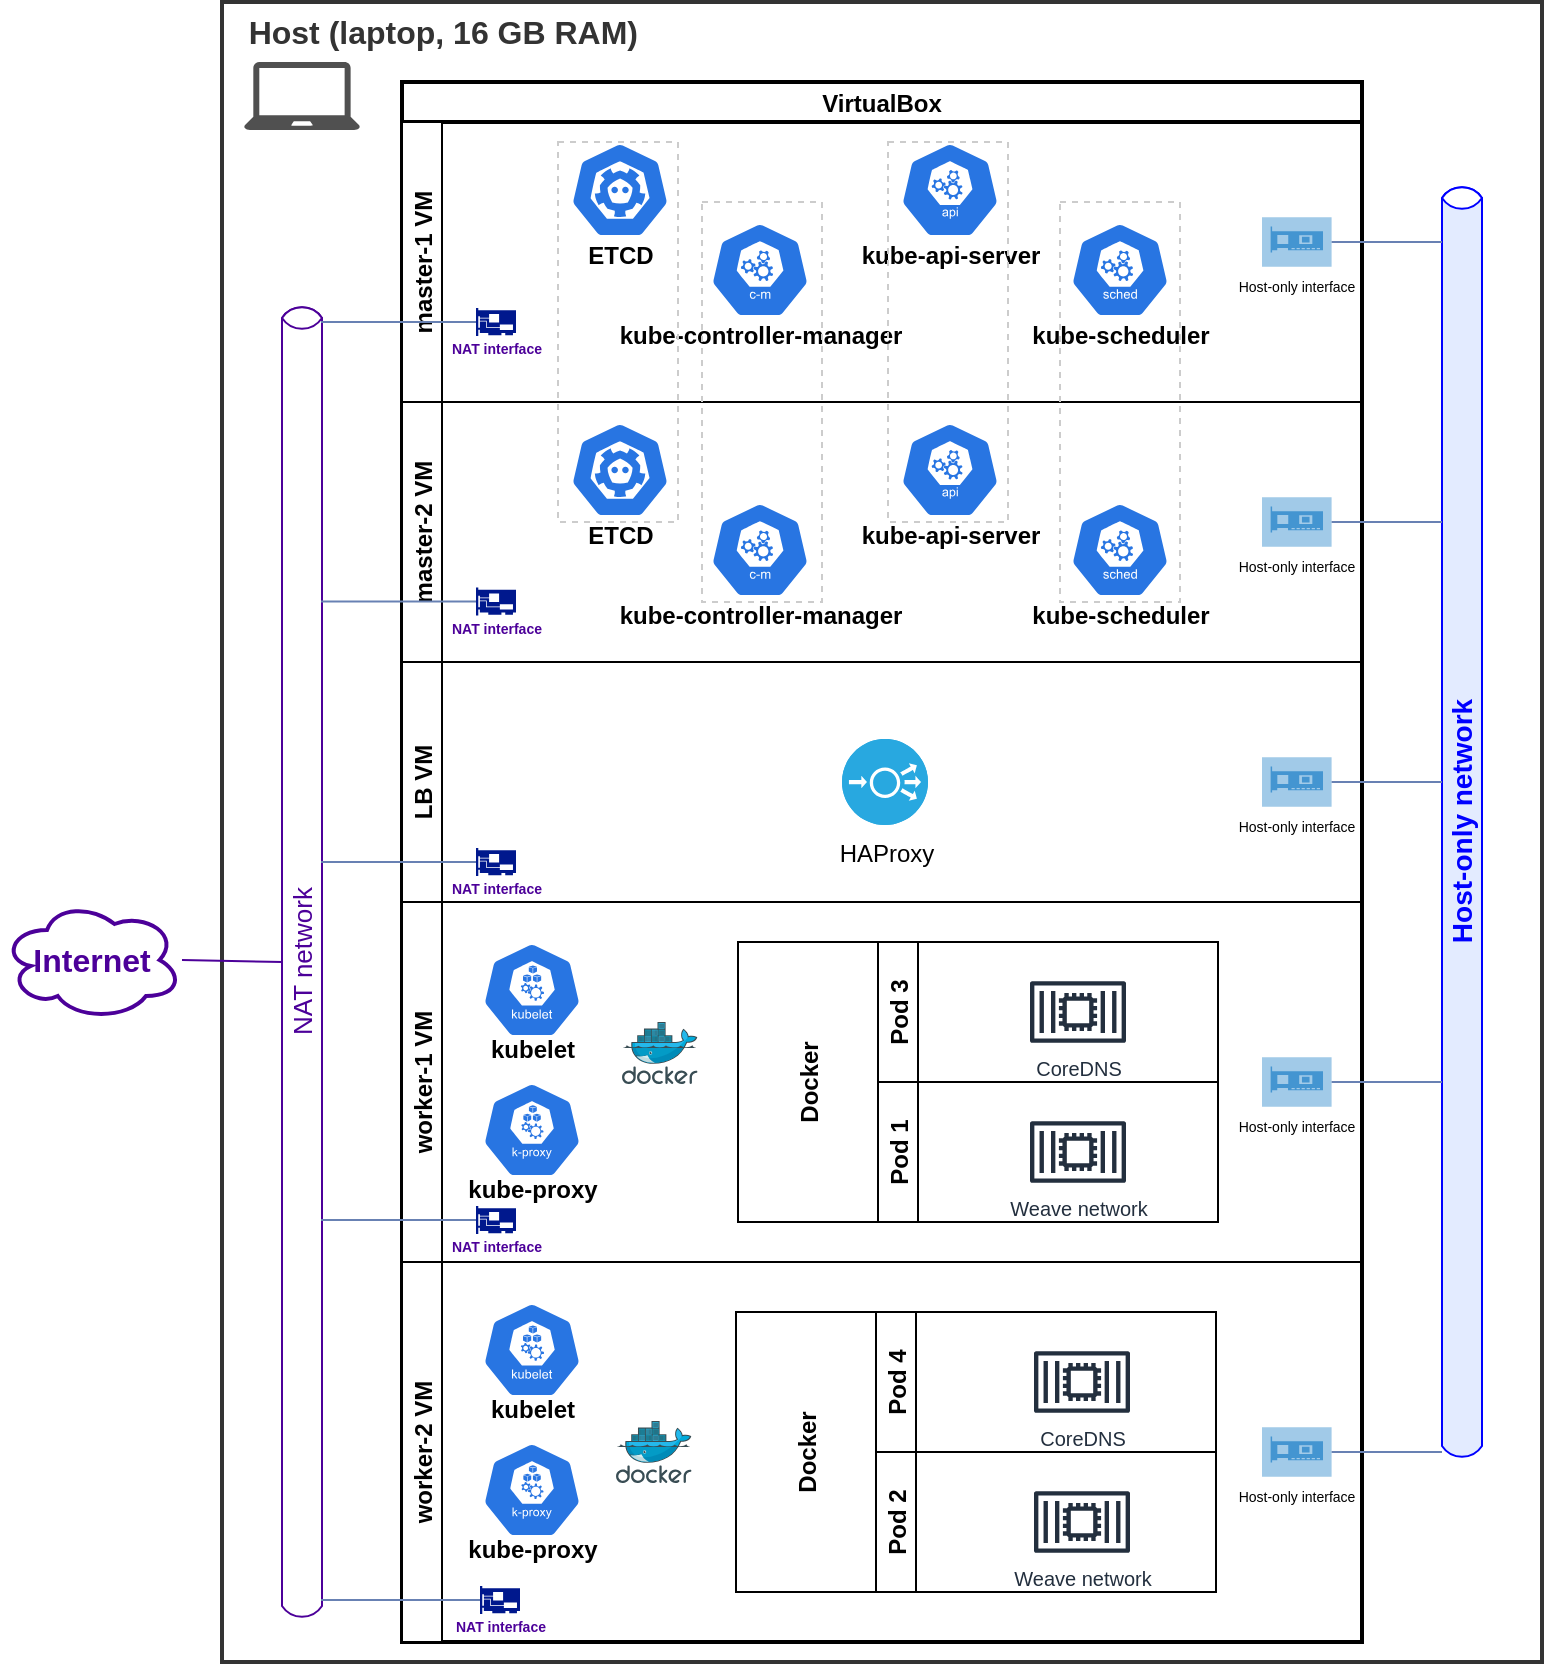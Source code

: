 <mxfile version="16.1.2" type="device"><diagram name="Page-1" id="197159a0-c6a4-9194-75a8-e4174976684c"><mxGraphModel dx="1017" dy="827" grid="1" gridSize="10" guides="1" tooltips="1" connect="1" arrows="1" fold="1" page="1" pageScale="1.5" pageWidth="1169" pageHeight="826" background="none" math="0" shadow="0"><root><mxCell id="0" style=";html=1;"/><mxCell id="1" style=";html=1;" parent="0"/><mxCell id="S9pkElAyrWZuwY0q7Xkp-105" value="Host (laptop, 16 GB RAM)" style="rounded=0;whiteSpace=wrap;html=1;fontSize=16;fontColor=#333333;strokeColor=#333333;strokeWidth=2;fillColor=#FFFFFF;spacingTop=-800;spacing=-208;labelPosition=left;verticalLabelPosition=middle;align=right;verticalAlign=middle;fontStyle=1" parent="1" vertex="1"><mxGeometry x="170" y="630" width="660" height="830" as="geometry"/></mxCell><mxCell id="S9pkElAyrWZuwY0q7Xkp-11" value="VirtualBox" style="swimlane;childLayout=stackLayout;resizeParent=1;resizeParentMax=0;horizontal=1;startSize=20;horizontalStack=0;spacingTop=0;spacing=0;strokeWidth=2;" parent="1" vertex="1"><mxGeometry x="260" y="670" width="480" height="780" as="geometry"/></mxCell><mxCell id="S9pkElAyrWZuwY0q7Xkp-12" value="master-1 VM" style="swimlane;startSize=20;horizontal=0;" parent="S9pkElAyrWZuwY0q7Xkp-11" vertex="1"><mxGeometry y="20" width="480" height="140" as="geometry"/></mxCell><mxCell id="S9pkElAyrWZuwY0q7Xkp-25" value="kube-scheduler" style="sketch=0;html=1;dashed=0;whitespace=wrap;fillColor=#2875E2;strokeColor=#ffffff;points=[[0.005,0.63,0],[0.1,0.2,0],[0.9,0.2,0],[0.5,0,0],[0.995,0.63,0],[0.72,0.99,0],[0.5,1,0],[0.28,0.99,0]];shape=mxgraph.kubernetes.icon;prIcon=sched;spacingTop=65;fontStyle=1" parent="S9pkElAyrWZuwY0q7Xkp-12" vertex="1"><mxGeometry x="334" y="50" width="50" height="48" as="geometry"/></mxCell><mxCell id="S9pkElAyrWZuwY0q7Xkp-8" value="Host-only interface" style="pointerEvents=1;shadow=0;dashed=0;html=1;strokeColor=none;fillColor=#4495D1;labelPosition=center;verticalLabelPosition=bottom;verticalAlign=top;align=center;outlineConnect=0;shape=mxgraph.veeam.2d.vnic;fontSize=7;" parent="S9pkElAyrWZuwY0q7Xkp-12" vertex="1"><mxGeometry x="430" y="47.6" width="34.8" height="24.8" as="geometry"/></mxCell><mxCell id="S9pkElAyrWZuwY0q7Xkp-78" value="ETCD" style="sketch=0;html=1;dashed=0;whitespace=wrap;fillColor=#2875E2;strokeColor=#ffffff;points=[[0.005,0.63,0],[0.1,0.2,0],[0.9,0.2,0],[0.5,0,0],[0.995,0.63,0],[0.72,0.99,0],[0.5,1,0],[0.28,0.99,0]];shape=mxgraph.kubernetes.icon;prIcon=etcd;spacingTop=65;fontStyle=1" parent="S9pkElAyrWZuwY0q7Xkp-12" vertex="1"><mxGeometry x="84" y="10" width="50" height="48" as="geometry"/></mxCell><mxCell id="S9pkElAyrWZuwY0q7Xkp-79" value="kube-controller-manager" style="sketch=0;html=1;dashed=0;whitespace=wrap;fillColor=#2875E2;strokeColor=#ffffff;points=[[0.005,0.63,0],[0.1,0.2,0],[0.9,0.2,0],[0.5,0,0],[0.995,0.63,0],[0.72,0.99,0],[0.5,1,0],[0.28,0.99,0]];shape=mxgraph.kubernetes.icon;prIcon=c_m;spacingTop=65;fontStyle=1" parent="S9pkElAyrWZuwY0q7Xkp-12" vertex="1"><mxGeometry x="154" y="50" width="50" height="48" as="geometry"/></mxCell><mxCell id="S9pkElAyrWZuwY0q7Xkp-80" value="kube-api-server" style="sketch=0;html=1;dashed=0;whitespace=wrap;fillColor=#2875E2;strokeColor=#ffffff;points=[[0.005,0.63,0],[0.1,0.2,0],[0.9,0.2,0],[0.5,0,0],[0.995,0.63,0],[0.72,0.99,0],[0.5,1,0],[0.28,0.99,0]];shape=mxgraph.kubernetes.icon;prIcon=api;spacingTop=65;fontStyle=1" parent="S9pkElAyrWZuwY0q7Xkp-12" vertex="1"><mxGeometry x="249" y="10" width="50" height="48" as="geometry"/></mxCell><mxCell id="S9pkElAyrWZuwY0q7Xkp-92" value="&lt;font style=&quot;font-size: 7px&quot; color=&quot;#4c0099&quot;&gt;NAT interface&lt;/font&gt;" style="sketch=0;aspect=fixed;pointerEvents=1;shadow=0;dashed=0;html=1;strokeColor=none;labelPosition=center;verticalLabelPosition=bottom;verticalAlign=top;align=center;fillColor=#00188D;shape=mxgraph.mscae.enterprise.network_card;fontSize=12;fontColor=#CCCCCC;spacingTop=-9;fontStyle=1" parent="S9pkElAyrWZuwY0q7Xkp-12" vertex="1"><mxGeometry x="37" y="93" width="20" height="14" as="geometry"/></mxCell><mxCell id="S9pkElAyrWZuwY0q7Xkp-108" value="" style="rounded=0;whiteSpace=wrap;html=1;fontSize=16;fontColor=#333333;strokeColor=#CCCCCC;strokeWidth=1;fillColor=none;dashed=1;" parent="S9pkElAyrWZuwY0q7Xkp-12" vertex="1"><mxGeometry x="78" y="10" width="60" height="190" as="geometry"/></mxCell><mxCell id="S9pkElAyrWZuwY0q7Xkp-13" value="master-2 VM" style="swimlane;startSize=20;horizontal=0;" parent="S9pkElAyrWZuwY0q7Xkp-11" vertex="1"><mxGeometry y="160" width="480" height="130" as="geometry"/></mxCell><mxCell id="S9pkElAyrWZuwY0q7Xkp-26" value="kube-api-server" style="sketch=0;html=1;dashed=0;whitespace=wrap;fillColor=#2875E2;strokeColor=#ffffff;points=[[0.005,0.63,0],[0.1,0.2,0],[0.9,0.2,0],[0.5,0,0],[0.995,0.63,0],[0.72,0.99,0],[0.5,1,0],[0.28,0.99,0]];shape=mxgraph.kubernetes.icon;prIcon=api;spacingTop=65;fontStyle=1" parent="S9pkElAyrWZuwY0q7Xkp-13" vertex="1"><mxGeometry x="249" y="10" width="50" height="48" as="geometry"/></mxCell><mxCell id="S9pkElAyrWZuwY0q7Xkp-24" value="kube-controller-manager" style="sketch=0;html=1;dashed=0;whitespace=wrap;fillColor=#2875E2;strokeColor=#ffffff;points=[[0.005,0.63,0],[0.1,0.2,0],[0.9,0.2,0],[0.5,0,0],[0.995,0.63,0],[0.72,0.99,0],[0.5,1,0],[0.28,0.99,0]];shape=mxgraph.kubernetes.icon;prIcon=c_m;spacingTop=65;fontStyle=1" parent="S9pkElAyrWZuwY0q7Xkp-13" vertex="1"><mxGeometry x="154" y="50" width="50" height="48" as="geometry"/></mxCell><mxCell id="S9pkElAyrWZuwY0q7Xkp-23" value="ETCD" style="sketch=0;html=1;dashed=0;whitespace=wrap;fillColor=#2875E2;strokeColor=#ffffff;points=[[0.005,0.63,0],[0.1,0.2,0],[0.9,0.2,0],[0.5,0,0],[0.995,0.63,0],[0.72,0.99,0],[0.5,1,0],[0.28,0.99,0]];shape=mxgraph.kubernetes.icon;prIcon=etcd;spacingTop=65;fontStyle=1" parent="S9pkElAyrWZuwY0q7Xkp-13" vertex="1"><mxGeometry x="84" y="10" width="50" height="48" as="geometry"/></mxCell><mxCell id="S9pkElAyrWZuwY0q7Xkp-4" value="kube-scheduler" style="sketch=0;html=1;dashed=0;whitespace=wrap;fillColor=#2875E2;strokeColor=#ffffff;points=[[0.005,0.63,0],[0.1,0.2,0],[0.9,0.2,0],[0.5,0,0],[0.995,0.63,0],[0.72,0.99,0],[0.5,1,0],[0.28,0.99,0]];shape=mxgraph.kubernetes.icon;prIcon=sched;spacingTop=65;fontStyle=1" parent="S9pkElAyrWZuwY0q7Xkp-13" vertex="1"><mxGeometry x="334" y="50" width="50" height="48" as="geometry"/></mxCell><mxCell id="S9pkElAyrWZuwY0q7Xkp-42" value="Host-only interface" style="pointerEvents=1;shadow=0;dashed=0;html=1;strokeColor=none;fillColor=#4495D1;labelPosition=center;verticalLabelPosition=bottom;verticalAlign=top;align=center;outlineConnect=0;shape=mxgraph.veeam.2d.vnic;fontSize=7;" parent="S9pkElAyrWZuwY0q7Xkp-13" vertex="1"><mxGeometry x="430" y="47.6" width="34.8" height="24.8" as="geometry"/></mxCell><mxCell id="S9pkElAyrWZuwY0q7Xkp-77" value="&lt;span style=&quot;color: rgb(76 , 0 , 153) ; font-size: 7px&quot;&gt;NAT interface&lt;/span&gt;" style="sketch=0;aspect=fixed;pointerEvents=1;shadow=0;dashed=0;html=1;strokeColor=none;labelPosition=center;verticalLabelPosition=bottom;verticalAlign=top;align=center;fillColor=#00188D;shape=mxgraph.mscae.enterprise.network_card;fontSize=12;fontColor=#CCCCCC;spacingTop=-9;fontStyle=1" parent="S9pkElAyrWZuwY0q7Xkp-13" vertex="1"><mxGeometry x="37" y="92.8" width="20" height="14" as="geometry"/></mxCell><mxCell id="S9pkElAyrWZuwY0q7Xkp-14" value="LB VM" style="swimlane;startSize=20;horizontal=0;" parent="S9pkElAyrWZuwY0q7Xkp-11" vertex="1"><mxGeometry y="290" width="480" height="120" as="geometry"/></mxCell><mxCell id="S9pkElAyrWZuwY0q7Xkp-22" value="HAProxy" style="fillColor=#28A8E0;verticalLabelPosition=bottom;sketch=0;html=1;strokeColor=#ffffff;verticalAlign=top;align=center;points=[[0.145,0.145,0],[0.5,0,0],[0.855,0.145,0],[1,0.5,0],[0.855,0.855,0],[0.5,1,0],[0.145,0.855,0],[0,0.5,0]];pointerEvents=1;shape=mxgraph.cisco_safe.compositeIcon;bgIcon=ellipse;resIcon=mxgraph.cisco_safe.capability.load_balancer;" parent="S9pkElAyrWZuwY0q7Xkp-14" vertex="1"><mxGeometry x="220" y="38.5" width="43" height="43" as="geometry"/></mxCell><mxCell id="S9pkElAyrWZuwY0q7Xkp-45" value="Host-only interface" style="pointerEvents=1;shadow=0;dashed=0;html=1;strokeColor=none;fillColor=#4495D1;labelPosition=center;verticalLabelPosition=bottom;verticalAlign=top;align=center;outlineConnect=0;shape=mxgraph.veeam.2d.vnic;fontSize=7;" parent="S9pkElAyrWZuwY0q7Xkp-14" vertex="1"><mxGeometry x="430" y="47.6" width="34.8" height="24.8" as="geometry"/></mxCell><mxCell id="S9pkElAyrWZuwY0q7Xkp-93" value="&lt;span style=&quot;color: rgb(76 , 0 , 153) ; font-size: 7px&quot;&gt;NAT interface&lt;/span&gt;" style="sketch=0;aspect=fixed;pointerEvents=1;shadow=0;dashed=0;html=1;strokeColor=none;labelPosition=center;verticalLabelPosition=bottom;verticalAlign=top;align=center;fillColor=#00188D;shape=mxgraph.mscae.enterprise.network_card;fontSize=12;fontColor=#CCCCCC;spacingTop=-9;fontStyle=1" parent="S9pkElAyrWZuwY0q7Xkp-14" vertex="1"><mxGeometry x="37" y="93" width="20" height="14" as="geometry"/></mxCell><mxCell id="S9pkElAyrWZuwY0q7Xkp-16" value="worker-1 VM" style="swimlane;startSize=20;horizontal=0;" parent="S9pkElAyrWZuwY0q7Xkp-11" vertex="1"><mxGeometry y="410" width="480" height="180" as="geometry"/></mxCell><mxCell id="S9pkElAyrWZuwY0q7Xkp-33" value="Docker" style="swimlane;childLayout=stackLayout;resizeParent=1;resizeParentMax=0;horizontal=0;startSize=70;horizontalStack=0;" parent="S9pkElAyrWZuwY0q7Xkp-16" vertex="1"><mxGeometry x="168" y="20" width="240" height="140" as="geometry"/></mxCell><mxCell id="S9pkElAyrWZuwY0q7Xkp-34" value="Pod 3" style="swimlane;startSize=20;horizontal=0;" parent="S9pkElAyrWZuwY0q7Xkp-33" vertex="1"><mxGeometry x="70" width="170" height="70" as="geometry"/></mxCell><mxCell id="S9pkElAyrWZuwY0q7Xkp-35" value="CoreDNS" style="sketch=0;outlineConnect=0;fontColor=#232F3E;gradientColor=none;strokeColor=#232F3E;fillColor=#ffffff;dashed=0;verticalLabelPosition=bottom;verticalAlign=top;align=center;html=1;fontSize=10;fontStyle=0;aspect=fixed;shape=mxgraph.aws4.resourceIcon;resIcon=mxgraph.aws4.container_2;spacingTop=-14;" parent="S9pkElAyrWZuwY0q7Xkp-34" vertex="1"><mxGeometry x="70" y="5" width="60" height="60" as="geometry"/></mxCell><mxCell id="S9pkElAyrWZuwY0q7Xkp-36" value="Pod 1" style="swimlane;startSize=20;horizontal=0;" parent="S9pkElAyrWZuwY0q7Xkp-33" vertex="1"><mxGeometry x="70" y="70" width="170" height="70" as="geometry"/></mxCell><mxCell id="S9pkElAyrWZuwY0q7Xkp-37" value="Weave network" style="sketch=0;outlineConnect=0;fontColor=#232F3E;gradientColor=none;strokeColor=#232F3E;fillColor=#ffffff;dashed=0;verticalLabelPosition=bottom;verticalAlign=top;align=center;html=1;fontSize=10;fontStyle=0;aspect=fixed;shape=mxgraph.aws4.resourceIcon;resIcon=mxgraph.aws4.container_2;spacingTop=-14;" parent="S9pkElAyrWZuwY0q7Xkp-36" vertex="1"><mxGeometry x="70" y="5" width="60" height="60" as="geometry"/></mxCell><mxCell id="S9pkElAyrWZuwY0q7Xkp-38" value="" style="sketch=0;aspect=fixed;html=1;points=[];align=center;image;fontSize=12;image=img/lib/mscae/Docker.svg;" parent="S9pkElAyrWZuwY0q7Xkp-16" vertex="1"><mxGeometry x="110.0" y="60" width="37.8" height="31" as="geometry"/></mxCell><mxCell id="S9pkElAyrWZuwY0q7Xkp-48" value="Host-only interface" style="pointerEvents=1;shadow=0;dashed=0;html=1;strokeColor=none;fillColor=#4495D1;labelPosition=center;verticalLabelPosition=bottom;verticalAlign=top;align=center;outlineConnect=0;shape=mxgraph.veeam.2d.vnic;fontSize=7;" parent="S9pkElAyrWZuwY0q7Xkp-16" vertex="1"><mxGeometry x="430" y="77.6" width="34.8" height="24.8" as="geometry"/></mxCell><mxCell id="S9pkElAyrWZuwY0q7Xkp-94" value="&lt;span style=&quot;color: rgb(76 , 0 , 153) ; font-size: 7px&quot;&gt;NAT interface&lt;/span&gt;" style="sketch=0;aspect=fixed;pointerEvents=1;shadow=0;dashed=0;html=1;strokeColor=none;labelPosition=center;verticalLabelPosition=bottom;verticalAlign=top;align=center;fillColor=#00188D;shape=mxgraph.mscae.enterprise.network_card;fontSize=12;fontColor=#CCCCCC;spacingTop=-9;fontStyle=1" parent="S9pkElAyrWZuwY0q7Xkp-16" vertex="1"><mxGeometry x="37" y="152" width="20" height="14" as="geometry"/></mxCell><mxCell id="uDhuzyydPnH4PW8t-5dF-2" value="kube-proxy" style="sketch=0;html=1;dashed=0;whitespace=wrap;fillColor=#2875E2;strokeColor=#ffffff;points=[[0.005,0.63,0],[0.1,0.2,0],[0.9,0.2,0],[0.5,0,0],[0.995,0.63,0],[0.72,0.99,0],[0.5,1,0],[0.28,0.99,0]];shape=mxgraph.kubernetes.icon;prIcon=k_proxy;fontStyle=1;spacingTop=60;" vertex="1" parent="S9pkElAyrWZuwY0q7Xkp-16"><mxGeometry x="40" y="90" width="50" height="48" as="geometry"/></mxCell><mxCell id="S9pkElAyrWZuwY0q7Xkp-15" value="worker-2 VM" style="swimlane;startSize=20;horizontal=0;" parent="S9pkElAyrWZuwY0q7Xkp-11" vertex="1"><mxGeometry y="590" width="480" height="190" as="geometry"/></mxCell><mxCell id="S9pkElAyrWZuwY0q7Xkp-28" value="Docker" style="swimlane;childLayout=stackLayout;resizeParent=1;resizeParentMax=0;horizontal=0;startSize=70;horizontalStack=0;" parent="S9pkElAyrWZuwY0q7Xkp-15" vertex="1"><mxGeometry x="167" y="25" width="240" height="140" as="geometry"/></mxCell><mxCell id="S9pkElAyrWZuwY0q7Xkp-29" value="Pod 4" style="swimlane;startSize=20;horizontal=0;" parent="S9pkElAyrWZuwY0q7Xkp-28" vertex="1"><mxGeometry x="70" width="170" height="70" as="geometry"/></mxCell><mxCell id="S9pkElAyrWZuwY0q7Xkp-17" value="CoreDNS" style="sketch=0;outlineConnect=0;fontColor=#232F3E;gradientColor=none;strokeColor=#232F3E;fillColor=#ffffff;dashed=0;verticalLabelPosition=bottom;verticalAlign=top;align=center;html=1;fontSize=10;fontStyle=0;aspect=fixed;shape=mxgraph.aws4.resourceIcon;resIcon=mxgraph.aws4.container_2;spacingTop=-14;" parent="S9pkElAyrWZuwY0q7Xkp-29" vertex="1"><mxGeometry x="73" y="5" width="60" height="60" as="geometry"/></mxCell><mxCell id="S9pkElAyrWZuwY0q7Xkp-30" value="Pod 2" style="swimlane;startSize=20;horizontal=0;" parent="S9pkElAyrWZuwY0q7Xkp-28" vertex="1"><mxGeometry x="70" y="70" width="170" height="70" as="geometry"/></mxCell><mxCell id="S9pkElAyrWZuwY0q7Xkp-32" value="Weave network" style="sketch=0;outlineConnect=0;fontColor=#232F3E;gradientColor=none;strokeColor=#232F3E;fillColor=#ffffff;dashed=0;verticalLabelPosition=bottom;verticalAlign=top;align=center;html=1;fontSize=10;fontStyle=0;aspect=fixed;shape=mxgraph.aws4.resourceIcon;resIcon=mxgraph.aws4.container_2;spacingTop=-14;" parent="S9pkElAyrWZuwY0q7Xkp-30" vertex="1"><mxGeometry x="73" y="5" width="60" height="60" as="geometry"/></mxCell><mxCell id="S9pkElAyrWZuwY0q7Xkp-20" value="" style="sketch=0;aspect=fixed;html=1;points=[];align=center;image;fontSize=12;image=img/lib/mscae/Docker.svg;" parent="S9pkElAyrWZuwY0q7Xkp-15" vertex="1"><mxGeometry x="107.0" y="79.5" width="37.8" height="31" as="geometry"/></mxCell><mxCell id="S9pkElAyrWZuwY0q7Xkp-51" value="Host-only interface" style="pointerEvents=1;shadow=0;dashed=0;html=1;strokeColor=none;fillColor=#4495D1;labelPosition=center;verticalLabelPosition=bottom;verticalAlign=top;align=center;outlineConnect=0;shape=mxgraph.veeam.2d.vnic;fontSize=7;" parent="S9pkElAyrWZuwY0q7Xkp-15" vertex="1"><mxGeometry x="430" y="82.6" width="34.8" height="24.8" as="geometry"/></mxCell><mxCell id="S9pkElAyrWZuwY0q7Xkp-95" value="&lt;span style=&quot;color: rgb(76 , 0 , 153) ; font-size: 7px&quot;&gt;NAT interface&lt;/span&gt;" style="sketch=0;aspect=fixed;pointerEvents=1;shadow=0;dashed=0;html=1;strokeColor=none;labelPosition=center;verticalLabelPosition=bottom;verticalAlign=top;align=center;fillColor=#00188D;shape=mxgraph.mscae.enterprise.network_card;fontSize=12;fontColor=#CCCCCC;spacingTop=-9;fontStyle=1" parent="S9pkElAyrWZuwY0q7Xkp-15" vertex="1"><mxGeometry x="39" y="162" width="20" height="14" as="geometry"/></mxCell><mxCell id="S9pkElAyrWZuwY0q7Xkp-6" value="kubelet" style="sketch=0;html=1;dashed=0;whitespace=wrap;fillColor=#2875E2;strokeColor=#ffffff;points=[[0.005,0.63,0],[0.1,0.2,0],[0.9,0.2,0],[0.5,0,0],[0.995,0.63,0],[0.72,0.99,0],[0.5,1,0],[0.28,0.99,0]];shape=mxgraph.kubernetes.icon;prIcon=kubelet;spacingTop=60;fontStyle=1" parent="1" vertex="1"><mxGeometry x="300" y="1100" width="50" height="48" as="geometry"/></mxCell><mxCell id="S9pkElAyrWZuwY0q7Xkp-106" style="edgeStyle=orthogonalEdgeStyle;rounded=0;jumpStyle=arc;orthogonalLoop=1;jettySize=auto;html=1;entryX=0.5;entryY=0.022;entryDx=0;entryDy=0;entryPerimeter=0;fontSize=13;fontColor=#4C0099;endArrow=none;endFill=0;strokeColor=#4C0099;strokeWidth=1;" parent="1" source="S9pkElAyrWZuwY0q7Xkp-76" target="S9pkElAyrWZuwY0q7Xkp-98" edge="1"><mxGeometry relative="1" as="geometry"/></mxCell><mxCell id="S9pkElAyrWZuwY0q7Xkp-76" value="Internet" style="ellipse;shape=cloud;whiteSpace=wrap;html=1;fontSize=16;fontColor=#4C0099;strokeColor=#4C0099;fontStyle=1;strokeWidth=2;" parent="1" vertex="1"><mxGeometry x="60" y="1079" width="90" height="60" as="geometry"/></mxCell><mxCell id="S9pkElAyrWZuwY0q7Xkp-83" value="Host-only network" style="html=1;fillColor=#E3EBFF;strokeColor=#0000FF;gradientColor=none;gradientDirection=north;strokeWidth=1;shape=mxgraph.networks.bus;gradientColor=none;gradientDirection=north;fontColor=#0000FF;perimeter=backbonePerimeter;backboneSize=20;fontSize=14;rotation=-90;fontStyle=1" parent="1" vertex="1"><mxGeometry x="470" y="1030" width="640" height="20" as="geometry"/></mxCell><mxCell id="S9pkElAyrWZuwY0q7Xkp-84" value="" style="strokeColor=#6881B3;edgeStyle=none;rounded=0;endArrow=none;html=1;strokeWidth=1;fontSize=14;fontColor=#0000FF;jumpStyle=arc;" parent="1" source="S9pkElAyrWZuwY0q7Xkp-48" target="S9pkElAyrWZuwY0q7Xkp-83" edge="1"><mxGeometry relative="1" as="geometry"><mxPoint x="910" y="1144" as="sourcePoint"/></mxGeometry></mxCell><mxCell id="S9pkElAyrWZuwY0q7Xkp-85" value="" style="strokeColor=#6881B3;edgeStyle=none;rounded=0;endArrow=none;html=1;strokeWidth=1;fontSize=14;fontColor=#0000FF;jumpStyle=arc;" parent="1" source="S9pkElAyrWZuwY0q7Xkp-45" target="S9pkElAyrWZuwY0q7Xkp-83" edge="1"><mxGeometry relative="1" as="geometry"><mxPoint x="970" y="1144" as="sourcePoint"/></mxGeometry></mxCell><mxCell id="S9pkElAyrWZuwY0q7Xkp-86" value="" style="strokeColor=#6881B3;edgeStyle=none;rounded=0;endArrow=none;html=1;strokeWidth=1;fontSize=14;fontColor=#0000FF;jumpStyle=arc;" parent="1" source="S9pkElAyrWZuwY0q7Xkp-42" target="S9pkElAyrWZuwY0q7Xkp-83" edge="1"><mxGeometry relative="1" as="geometry"><mxPoint x="1030" y="1144" as="sourcePoint"/></mxGeometry></mxCell><mxCell id="S9pkElAyrWZuwY0q7Xkp-87" value="" style="strokeColor=#6881B3;edgeStyle=none;rounded=0;endArrow=none;html=1;strokeWidth=1;fontSize=14;fontColor=#0000FF;jumpStyle=arc;" parent="1" source="S9pkElAyrWZuwY0q7Xkp-8" target="S9pkElAyrWZuwY0q7Xkp-83" edge="1"><mxGeometry relative="1" as="geometry"><mxPoint x="1090" y="1144" as="sourcePoint"/></mxGeometry></mxCell><mxCell id="S9pkElAyrWZuwY0q7Xkp-91" value="" style="strokeColor=#6881B3;edgeStyle=none;rounded=0;endArrow=none;html=1;strokeWidth=1;fontSize=14;fontColor=#0000FF;jumpStyle=arc;" parent="1" source="S9pkElAyrWZuwY0q7Xkp-51" target="S9pkElAyrWZuwY0q7Xkp-83" edge="1"><mxGeometry relative="1" as="geometry"><mxPoint x="1090" y="1284" as="sourcePoint"/></mxGeometry></mxCell><mxCell id="S9pkElAyrWZuwY0q7Xkp-98" value="NAT network" style="html=1;fillColor=#FFFFFF;strokeColor=#4C0099;gradientColor=none;gradientDirection=north;strokeWidth=1;shape=mxgraph.networks.bus;gradientColor=none;gradientDirection=north;fontColor=#4C0099;perimeter=backbonePerimeter;backboneSize=20;fontSize=13;rotation=-90;fontStyle=0" parent="1" vertex="1"><mxGeometry x="-120" y="1100" width="660" height="20" as="geometry"/></mxCell><mxCell id="S9pkElAyrWZuwY0q7Xkp-99" value="" style="strokeColor=#6881B3;edgeStyle=none;rounded=0;endArrow=none;html=1;strokeWidth=1;fontSize=14;fontColor=#0000FF;jumpStyle=arc;exitX=0;exitY=0.5;exitDx=0;exitDy=0;exitPerimeter=0;" parent="1" source="S9pkElAyrWZuwY0q7Xkp-94" target="S9pkElAyrWZuwY0q7Xkp-98" edge="1"><mxGeometry relative="1" as="geometry"><mxPoint x="163.4" y="1200" as="sourcePoint"/></mxGeometry></mxCell><mxCell id="S9pkElAyrWZuwY0q7Xkp-100" value="" style="strokeColor=#6881B3;edgeStyle=none;rounded=0;endArrow=none;html=1;strokeWidth=1;fontSize=14;fontColor=#0000FF;jumpStyle=arc;exitX=0;exitY=0.5;exitDx=0;exitDy=0;exitPerimeter=0;" parent="1" source="S9pkElAyrWZuwY0q7Xkp-93" target="S9pkElAyrWZuwY0q7Xkp-98" edge="1"><mxGeometry relative="1" as="geometry"><mxPoint x="163.4" y="1050" as="sourcePoint"/></mxGeometry></mxCell><mxCell id="S9pkElAyrWZuwY0q7Xkp-101" value="" style="strokeColor=#6881B3;edgeStyle=none;rounded=0;endArrow=none;html=1;strokeWidth=1;fontSize=14;fontColor=#0000FF;jumpStyle=arc;exitX=0;exitY=0.5;exitDx=0;exitDy=0;exitPerimeter=0;" parent="1" source="S9pkElAyrWZuwY0q7Xkp-77" target="S9pkElAyrWZuwY0q7Xkp-98" edge="1"><mxGeometry relative="1" as="geometry"><mxPoint x="163.4" y="930" as="sourcePoint"/></mxGeometry></mxCell><mxCell id="S9pkElAyrWZuwY0q7Xkp-102" value="" style="strokeColor=#6881B3;edgeStyle=none;rounded=0;endArrow=none;html=1;strokeWidth=1;fontSize=14;fontColor=#0000FF;jumpStyle=arc;exitX=0;exitY=0.5;exitDx=0;exitDy=0;exitPerimeter=0;" parent="1" source="S9pkElAyrWZuwY0q7Xkp-92" target="S9pkElAyrWZuwY0q7Xkp-98" edge="1"><mxGeometry relative="1" as="geometry"><mxPoint x="163.4" y="810" as="sourcePoint"/></mxGeometry></mxCell><mxCell id="S9pkElAyrWZuwY0q7Xkp-103" value="" style="strokeColor=#6881B3;edgeStyle=none;rounded=0;endArrow=none;html=1;strokeWidth=1;fontSize=14;fontColor=#0000FF;jumpStyle=arc;exitX=0;exitY=0.5;exitDx=0;exitDy=0;exitPerimeter=0;" parent="1" source="S9pkElAyrWZuwY0q7Xkp-95" target="S9pkElAyrWZuwY0q7Xkp-98" edge="1"><mxGeometry relative="1" as="geometry"><mxPoint x="163.4" y="1385" as="sourcePoint"/></mxGeometry></mxCell><mxCell id="S9pkElAyrWZuwY0q7Xkp-107" value="" style="sketch=0;pointerEvents=1;shadow=0;dashed=0;html=1;strokeColor=none;fillColor=#505050;labelPosition=center;verticalLabelPosition=bottom;verticalAlign=top;outlineConnect=0;align=center;shape=mxgraph.office.devices.laptop;fontSize=16;fontColor=#333333;" parent="1" vertex="1"><mxGeometry x="181" y="660" width="58" height="34" as="geometry"/></mxCell><mxCell id="S9pkElAyrWZuwY0q7Xkp-109" value="" style="rounded=0;whiteSpace=wrap;html=1;fontSize=16;fontColor=#333333;strokeColor=#CCCCCC;strokeWidth=1;fillColor=none;dashed=1;" parent="1" vertex="1"><mxGeometry x="410" y="730" width="60" height="200" as="geometry"/></mxCell><mxCell id="S9pkElAyrWZuwY0q7Xkp-110" value="" style="rounded=0;whiteSpace=wrap;html=1;fontSize=16;fontColor=#333333;strokeColor=#CCCCCC;strokeWidth=1;fillColor=none;dashed=1;" parent="1" vertex="1"><mxGeometry x="589" y="730" width="60" height="200" as="geometry"/></mxCell><mxCell id="S9pkElAyrWZuwY0q7Xkp-111" value="" style="rounded=0;whiteSpace=wrap;html=1;fontSize=16;fontColor=#333333;strokeColor=#CCCCCC;strokeWidth=1;fillColor=none;dashed=1;" parent="1" vertex="1"><mxGeometry x="503" y="700" width="60" height="190" as="geometry"/></mxCell><mxCell id="uDhuzyydPnH4PW8t-5dF-3" value="kube-proxy" style="sketch=0;html=1;dashed=0;whitespace=wrap;fillColor=#2875E2;strokeColor=#ffffff;points=[[0.005,0.63,0],[0.1,0.2,0],[0.9,0.2,0],[0.5,0,0],[0.995,0.63,0],[0.72,0.99,0],[0.5,1,0],[0.28,0.99,0]];shape=mxgraph.kubernetes.icon;prIcon=k_proxy;fontStyle=1;spacingTop=60;" vertex="1" parent="1"><mxGeometry x="300" y="1350" width="50" height="48" as="geometry"/></mxCell><mxCell id="uDhuzyydPnH4PW8t-5dF-4" value="kubelet" style="sketch=0;html=1;dashed=0;whitespace=wrap;fillColor=#2875E2;strokeColor=#ffffff;points=[[0.005,0.63,0],[0.1,0.2,0],[0.9,0.2,0],[0.5,0,0],[0.995,0.63,0],[0.72,0.99,0],[0.5,1,0],[0.28,0.99,0]];shape=mxgraph.kubernetes.icon;prIcon=kubelet;spacingTop=60;fontStyle=1" vertex="1" parent="1"><mxGeometry x="300" y="1280" width="50" height="48" as="geometry"/></mxCell></root></mxGraphModel></diagram></mxfile>